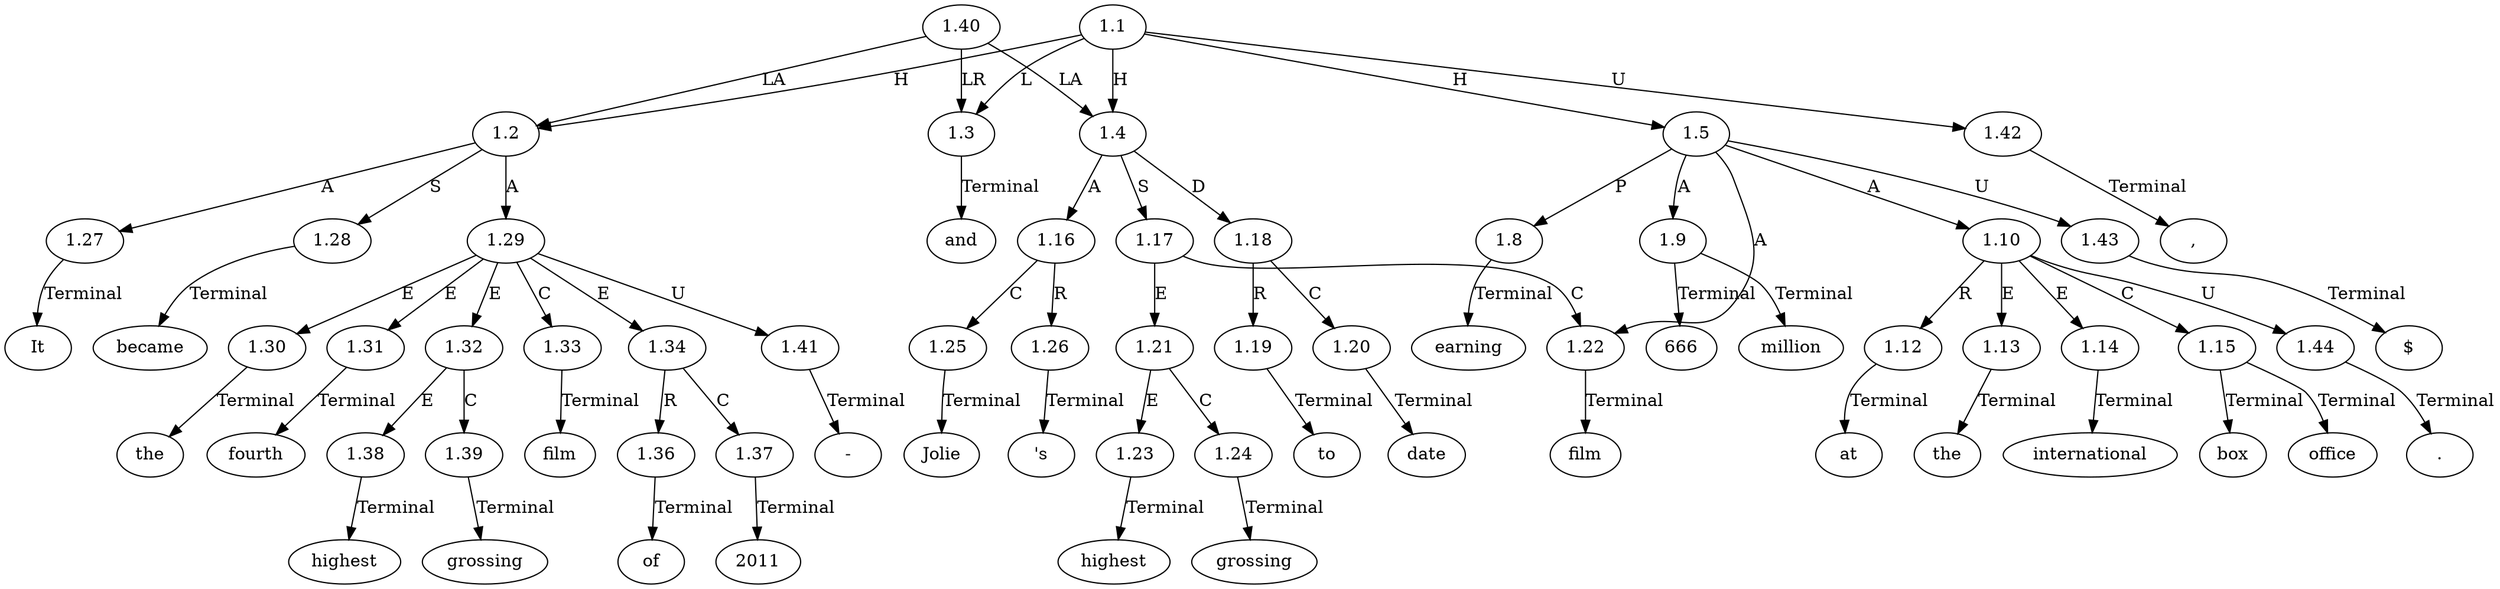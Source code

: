 // Graph
digraph {
	0.1 [label=It ordering=out]
	0.10 [label=2011 ordering=out]
	0.11 [label=and ordering=out]
	0.12 [label=Jolie ordering=out]
	0.13 [label="'s" ordering=out]
	0.14 [label=highest ordering=out]
	0.15 [label=grossing ordering=out]
	0.16 [label=film ordering=out]
	0.17 [label=to ordering=out]
	0.18 [label=date ordering=out]
	0.19 [label="," ordering=out]
	0.2 [label=became ordering=out]
	0.20 [label=earning ordering=out]
	0.21 [label="$" ordering=out]
	0.22 [label=666 ordering=out]
	0.23 [label=million ordering=out]
	0.24 [label=at ordering=out]
	0.25 [label=the ordering=out]
	0.26 [label=international ordering=out]
	0.27 [label=box ordering=out]
	0.28 [label=office ordering=out]
	0.29 [label="." ordering=out]
	0.3 [label=the ordering=out]
	0.4 [label=fourth ordering=out]
	0.5 [label="-" ordering=out]
	0.6 [label=highest ordering=out]
	0.7 [label=grossing ordering=out]
	0.8 [label=film ordering=out]
	0.9 [label=of ordering=out]
	1.1 [label=1.1 ordering=out]
	1.2 [label=1.2 ordering=out]
	1.3 [label=1.3 ordering=out]
	1.4 [label=1.4 ordering=out]
	1.5 [label=1.5 ordering=out]
	1.8 [label=1.8 ordering=out]
	1.9 [label=1.9 ordering=out]
	1.10 [label=1.10 ordering=out]
	1.12 [label=1.12 ordering=out]
	1.13 [label=1.13 ordering=out]
	1.14 [label=1.14 ordering=out]
	1.15 [label=1.15 ordering=out]
	1.16 [label=1.16 ordering=out]
	1.17 [label=1.17 ordering=out]
	1.18 [label=1.18 ordering=out]
	1.19 [label=1.19 ordering=out]
	1.20 [label=1.20 ordering=out]
	1.21 [label=1.21 ordering=out]
	1.22 [label=1.22 ordering=out]
	1.23 [label=1.23 ordering=out]
	1.24 [label=1.24 ordering=out]
	1.25 [label=1.25 ordering=out]
	1.26 [label=1.26 ordering=out]
	1.27 [label=1.27 ordering=out]
	1.28 [label=1.28 ordering=out]
	1.29 [label=1.29 ordering=out]
	1.30 [label=1.30 ordering=out]
	1.31 [label=1.31 ordering=out]
	1.32 [label=1.32 ordering=out]
	1.33 [label=1.33 ordering=out]
	1.34 [label=1.34 ordering=out]
	1.36 [label=1.36 ordering=out]
	1.37 [label=1.37 ordering=out]
	1.38 [label=1.38 ordering=out]
	1.39 [label=1.39 ordering=out]
	1.40 [label=1.40 ordering=out]
	1.41 [label=1.41 ordering=out]
	1.42 [label=1.42 ordering=out]
	1.43 [label=1.43 ordering=out]
	1.44 [label=1.44 ordering=out]
	1.1 -> 1.2 [label=H ordering=out]
	1.1 -> 1.3 [label=L ordering=out]
	1.1 -> 1.4 [label=H ordering=out]
	1.1 -> 1.5 [label=H ordering=out]
	1.1 -> 1.42 [label=U ordering=out]
	1.2 -> 1.27 [label=A ordering=out]
	1.2 -> 1.28 [label=S ordering=out]
	1.2 -> 1.29 [label=A ordering=out]
	1.3 -> 0.11 [label=Terminal ordering=out]
	1.4 -> 1.16 [label=A ordering=out]
	1.4 -> 1.17 [label=S ordering=out]
	1.4 -> 1.18 [label=D ordering=out]
	1.5 -> 1.8 [label=P ordering=out]
	1.5 -> 1.9 [label=A ordering=out]
	1.5 -> 1.10 [label=A ordering=out]
	1.5 -> 1.22 [label=A ordering=out]
	1.5 -> 1.43 [label=U ordering=out]
	1.8 -> 0.20 [label=Terminal ordering=out]
	1.9 -> 0.22 [label=Terminal ordering=out]
	1.9 -> 0.23 [label=Terminal ordering=out]
	1.10 -> 1.12 [label=R ordering=out]
	1.10 -> 1.13 [label=E ordering=out]
	1.10 -> 1.14 [label=E ordering=out]
	1.10 -> 1.15 [label=C ordering=out]
	1.10 -> 1.44 [label=U ordering=out]
	1.12 -> 0.24 [label=Terminal ordering=out]
	1.13 -> 0.25 [label=Terminal ordering=out]
	1.14 -> 0.26 [label=Terminal ordering=out]
	1.15 -> 0.27 [label=Terminal ordering=out]
	1.15 -> 0.28 [label=Terminal ordering=out]
	1.16 -> 1.25 [label=C ordering=out]
	1.16 -> 1.26 [label=R ordering=out]
	1.17 -> 1.21 [label=E ordering=out]
	1.17 -> 1.22 [label=C ordering=out]
	1.18 -> 1.19 [label=R ordering=out]
	1.18 -> 1.20 [label=C ordering=out]
	1.19 -> 0.17 [label=Terminal ordering=out]
	1.20 -> 0.18 [label=Terminal ordering=out]
	1.21 -> 1.23 [label=E ordering=out]
	1.21 -> 1.24 [label=C ordering=out]
	1.22 -> 0.16 [label=Terminal ordering=out]
	1.23 -> 0.14 [label=Terminal ordering=out]
	1.24 -> 0.15 [label=Terminal ordering=out]
	1.25 -> 0.12 [label=Terminal ordering=out]
	1.26 -> 0.13 [label=Terminal ordering=out]
	1.27 -> 0.1 [label=Terminal ordering=out]
	1.28 -> 0.2 [label=Terminal ordering=out]
	1.29 -> 1.30 [label=E ordering=out]
	1.29 -> 1.31 [label=E ordering=out]
	1.29 -> 1.32 [label=E ordering=out]
	1.29 -> 1.33 [label=C ordering=out]
	1.29 -> 1.34 [label=E ordering=out]
	1.29 -> 1.41 [label=U ordering=out]
	1.30 -> 0.3 [label=Terminal ordering=out]
	1.31 -> 0.4 [label=Terminal ordering=out]
	1.32 -> 1.38 [label=E ordering=out]
	1.32 -> 1.39 [label=C ordering=out]
	1.33 -> 0.8 [label=Terminal ordering=out]
	1.34 -> 1.36 [label=R ordering=out]
	1.34 -> 1.37 [label=C ordering=out]
	1.36 -> 0.9 [label=Terminal ordering=out]
	1.37 -> 0.10 [label=Terminal ordering=out]
	1.38 -> 0.6 [label=Terminal ordering=out]
	1.39 -> 0.7 [label=Terminal ordering=out]
	1.40 -> 1.2 [label=LA ordering=out]
	1.40 -> 1.3 [label=LR ordering=out]
	1.40 -> 1.4 [label=LA ordering=out]
	1.41 -> 0.5 [label=Terminal ordering=out]
	1.42 -> 0.19 [label=Terminal ordering=out]
	1.43 -> 0.21 [label=Terminal ordering=out]
	1.44 -> 0.29 [label=Terminal ordering=out]
}
